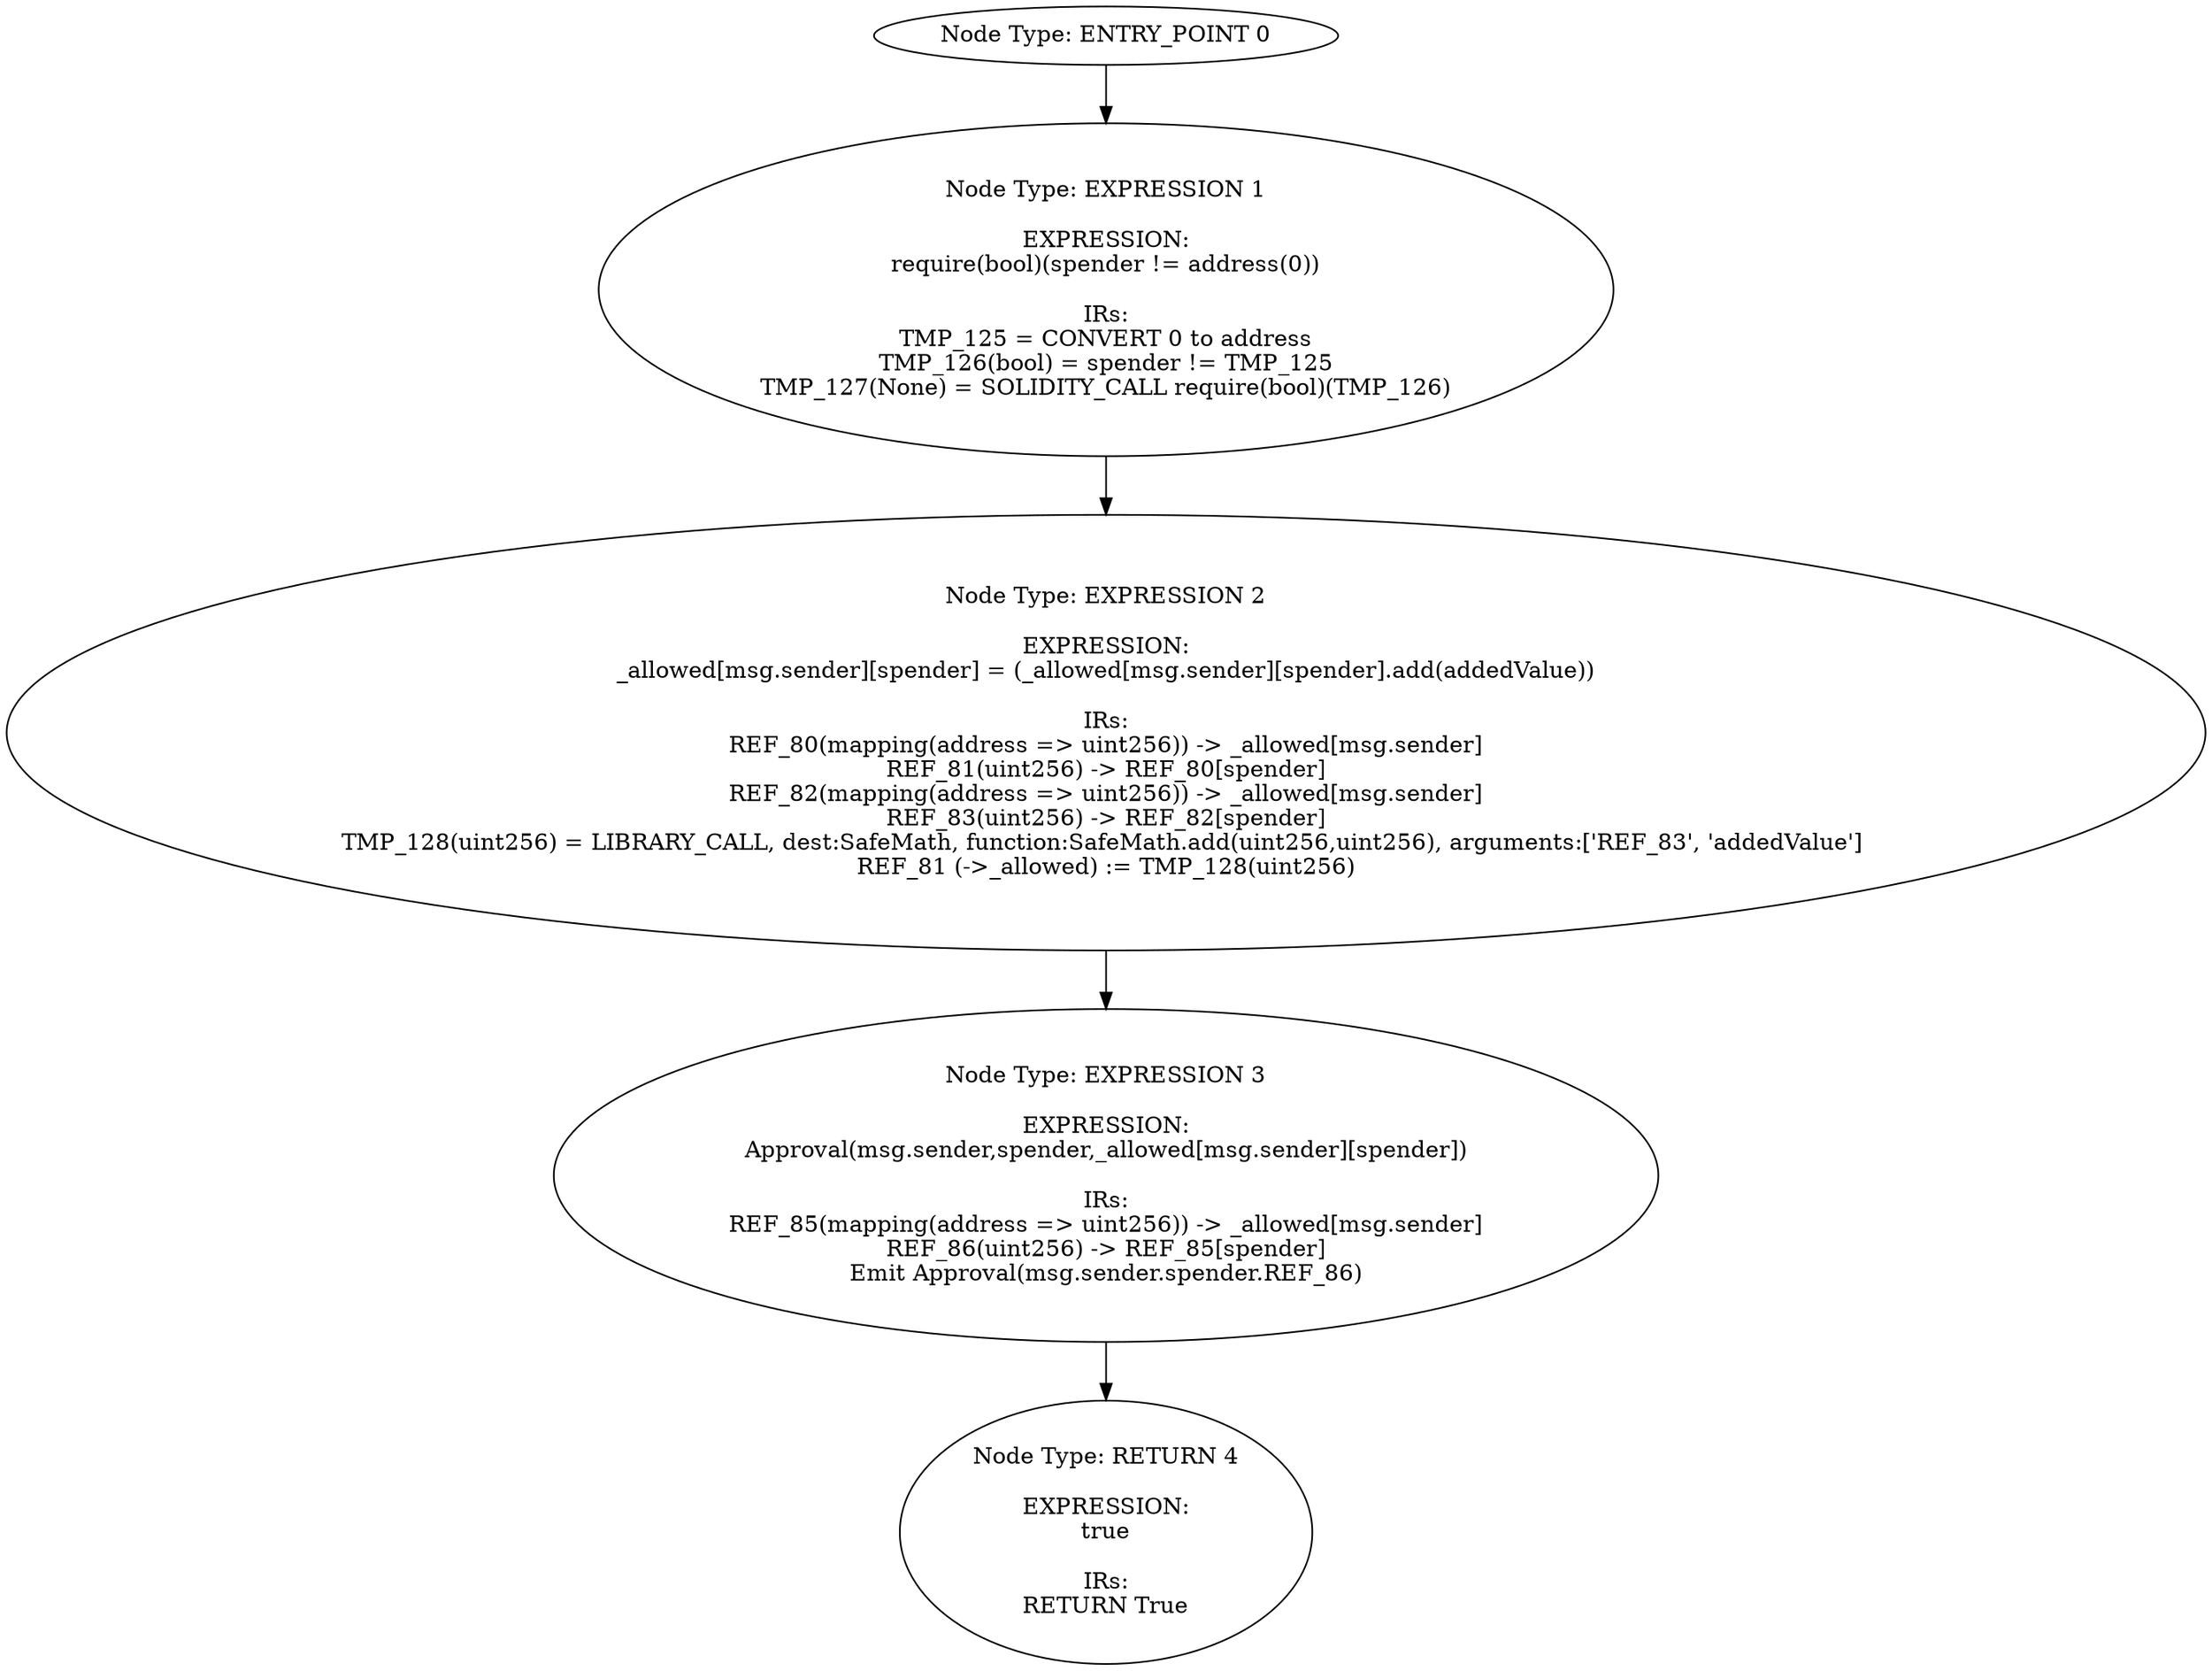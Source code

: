 digraph{
0[label="Node Type: ENTRY_POINT 0
"];
0->1;
1[label="Node Type: EXPRESSION 1

EXPRESSION:
require(bool)(spender != address(0))

IRs:
TMP_125 = CONVERT 0 to address
TMP_126(bool) = spender != TMP_125
TMP_127(None) = SOLIDITY_CALL require(bool)(TMP_126)"];
1->2;
2[label="Node Type: EXPRESSION 2

EXPRESSION:
_allowed[msg.sender][spender] = (_allowed[msg.sender][spender].add(addedValue))

IRs:
REF_80(mapping(address => uint256)) -> _allowed[msg.sender]
REF_81(uint256) -> REF_80[spender]
REF_82(mapping(address => uint256)) -> _allowed[msg.sender]
REF_83(uint256) -> REF_82[spender]
TMP_128(uint256) = LIBRARY_CALL, dest:SafeMath, function:SafeMath.add(uint256,uint256), arguments:['REF_83', 'addedValue'] 
REF_81 (->_allowed) := TMP_128(uint256)"];
2->3;
3[label="Node Type: EXPRESSION 3

EXPRESSION:
Approval(msg.sender,spender,_allowed[msg.sender][spender])

IRs:
REF_85(mapping(address => uint256)) -> _allowed[msg.sender]
REF_86(uint256) -> REF_85[spender]
Emit Approval(msg.sender.spender.REF_86)"];
3->4;
4[label="Node Type: RETURN 4

EXPRESSION:
true

IRs:
RETURN True"];
}
